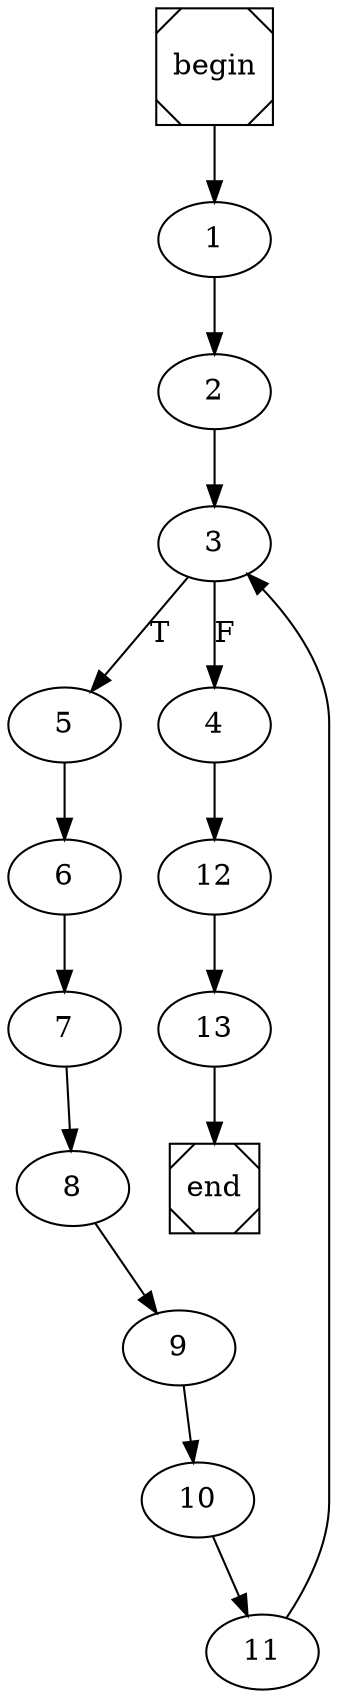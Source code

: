 digraph cfg {
	begin [shape=Msquare];
	end [shape=Msquare];
	begin -> 1;	1 -> 2;	2 -> 3;	3 -> 5[label=T];	3 -> 4[label=F];	4 -> 12;	5 -> 6;	6 -> 7;	7 -> 8;	8 -> 9;	9 -> 10;	10 -> 11;	11 -> 3;	12 -> 13;	13 -> end;}
